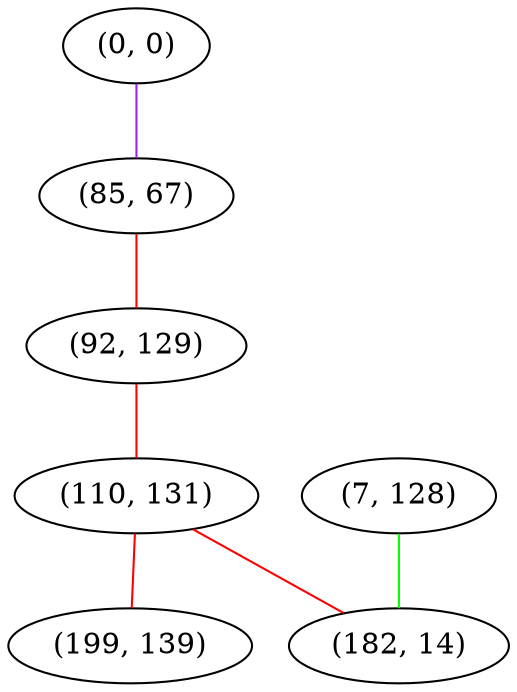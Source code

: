 graph "" {
"(0, 0)";
"(7, 128)";
"(85, 67)";
"(92, 129)";
"(110, 131)";
"(199, 139)";
"(182, 14)";
"(0, 0)" -- "(85, 67)"  [color=purple, key=0, weight=4];
"(7, 128)" -- "(182, 14)"  [color=green, key=0, weight=2];
"(85, 67)" -- "(92, 129)"  [color=red, key=0, weight=1];
"(92, 129)" -- "(110, 131)"  [color=red, key=0, weight=1];
"(110, 131)" -- "(199, 139)"  [color=red, key=0, weight=1];
"(110, 131)" -- "(182, 14)"  [color=red, key=0, weight=1];
}
